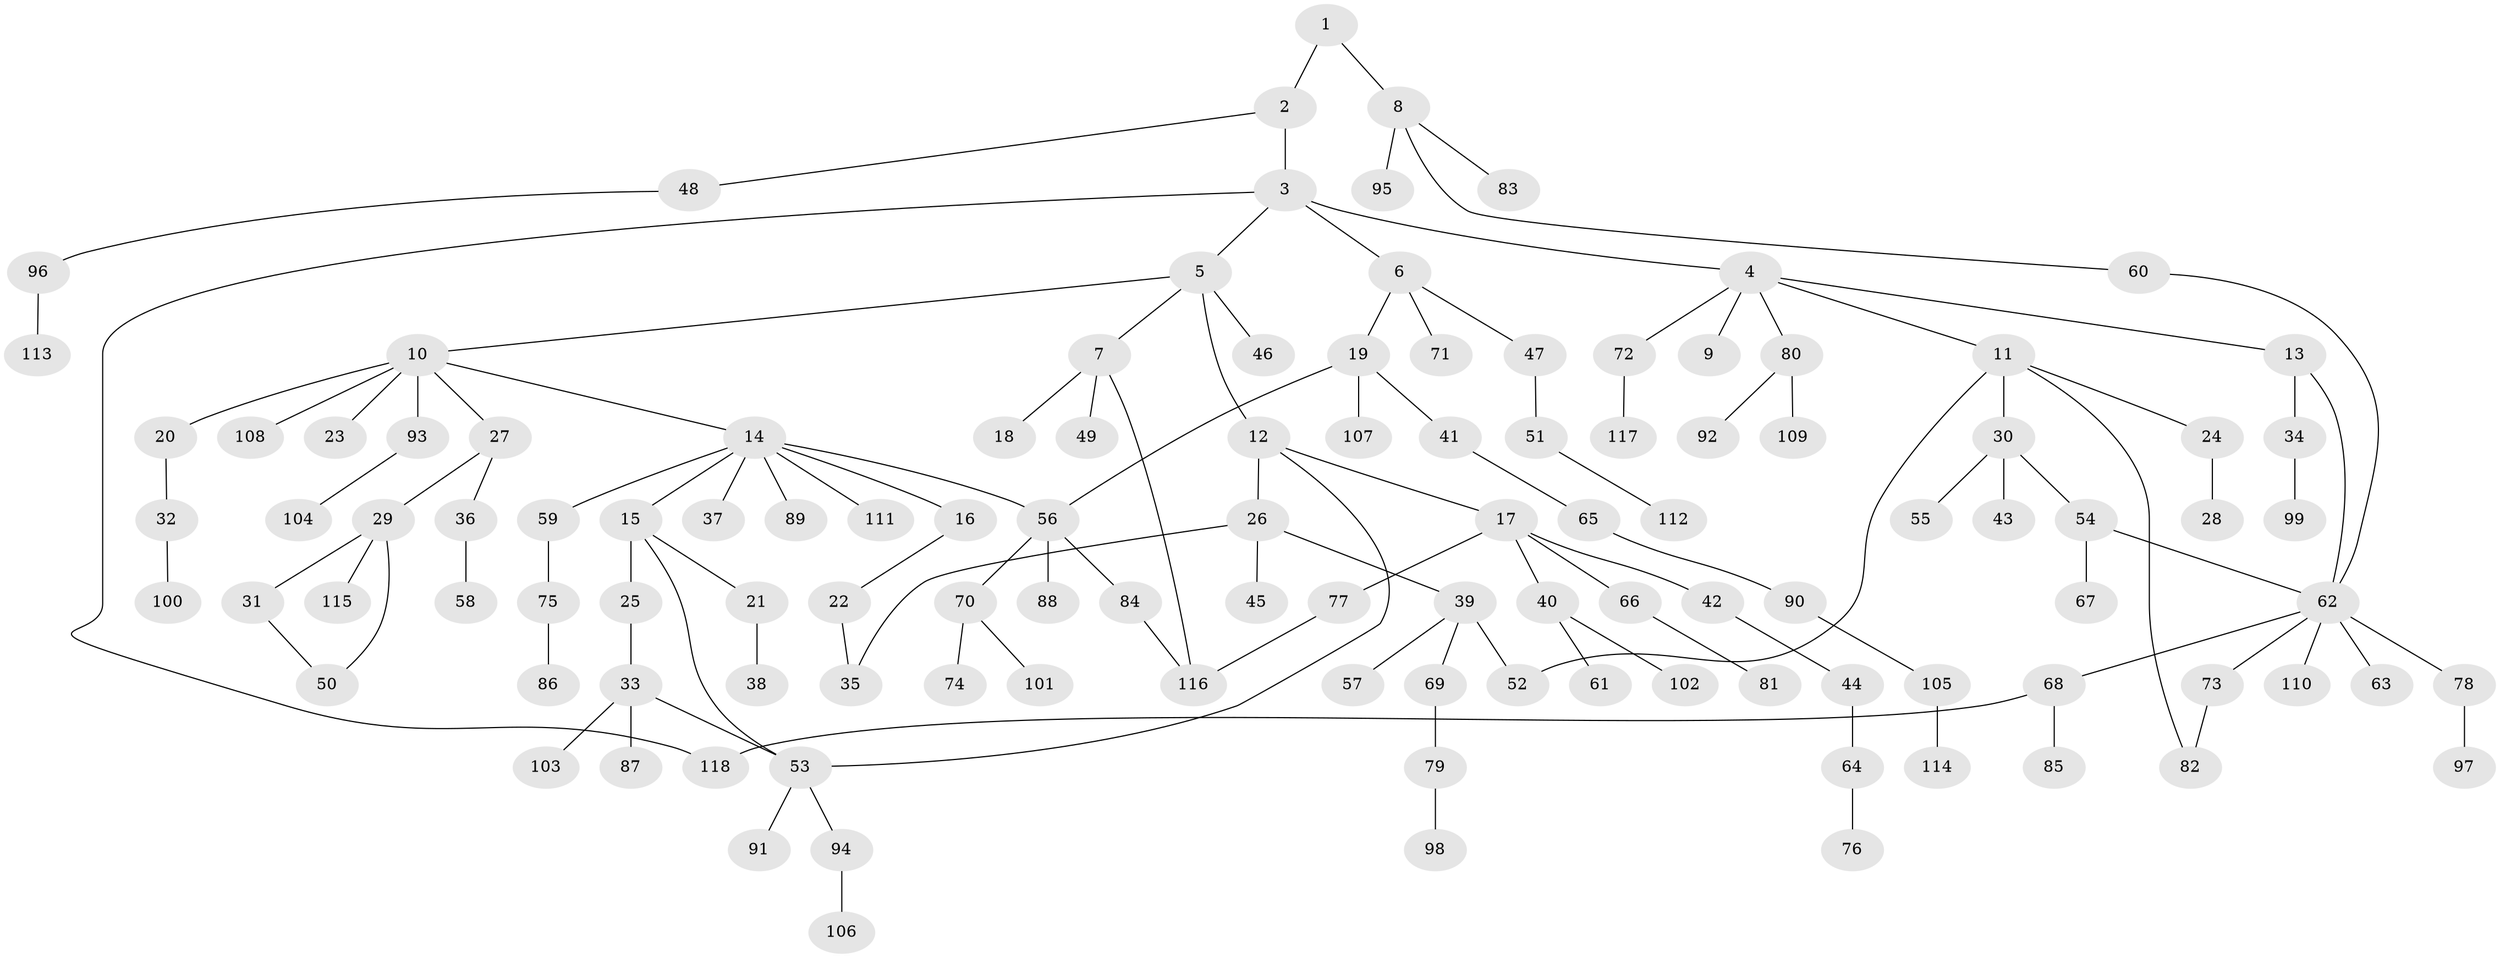 // coarse degree distribution, {2: 0.21794871794871795, 3: 0.07692307692307693, 9: 0.02564102564102564, 4: 0.0641025641025641, 1: 0.5256410256410257, 7: 0.038461538461538464, 6: 0.01282051282051282, 8: 0.01282051282051282, 5: 0.02564102564102564}
// Generated by graph-tools (version 1.1) at 2025/41/03/06/25 10:41:27]
// undirected, 118 vertices, 129 edges
graph export_dot {
graph [start="1"]
  node [color=gray90,style=filled];
  1;
  2;
  3;
  4;
  5;
  6;
  7;
  8;
  9;
  10;
  11;
  12;
  13;
  14;
  15;
  16;
  17;
  18;
  19;
  20;
  21;
  22;
  23;
  24;
  25;
  26;
  27;
  28;
  29;
  30;
  31;
  32;
  33;
  34;
  35;
  36;
  37;
  38;
  39;
  40;
  41;
  42;
  43;
  44;
  45;
  46;
  47;
  48;
  49;
  50;
  51;
  52;
  53;
  54;
  55;
  56;
  57;
  58;
  59;
  60;
  61;
  62;
  63;
  64;
  65;
  66;
  67;
  68;
  69;
  70;
  71;
  72;
  73;
  74;
  75;
  76;
  77;
  78;
  79;
  80;
  81;
  82;
  83;
  84;
  85;
  86;
  87;
  88;
  89;
  90;
  91;
  92;
  93;
  94;
  95;
  96;
  97;
  98;
  99;
  100;
  101;
  102;
  103;
  104;
  105;
  106;
  107;
  108;
  109;
  110;
  111;
  112;
  113;
  114;
  115;
  116;
  117;
  118;
  1 -- 2;
  1 -- 8;
  2 -- 3;
  2 -- 48;
  3 -- 4;
  3 -- 5;
  3 -- 6;
  3 -- 118;
  4 -- 9;
  4 -- 11;
  4 -- 13;
  4 -- 72;
  4 -- 80;
  5 -- 7;
  5 -- 10;
  5 -- 12;
  5 -- 46;
  6 -- 19;
  6 -- 47;
  6 -- 71;
  7 -- 18;
  7 -- 49;
  7 -- 116;
  8 -- 60;
  8 -- 83;
  8 -- 95;
  10 -- 14;
  10 -- 20;
  10 -- 23;
  10 -- 27;
  10 -- 93;
  10 -- 108;
  11 -- 24;
  11 -- 30;
  11 -- 52;
  11 -- 82;
  12 -- 17;
  12 -- 26;
  12 -- 53;
  13 -- 34;
  13 -- 62;
  14 -- 15;
  14 -- 16;
  14 -- 37;
  14 -- 56;
  14 -- 59;
  14 -- 89;
  14 -- 111;
  15 -- 21;
  15 -- 25;
  15 -- 53;
  16 -- 22;
  17 -- 40;
  17 -- 42;
  17 -- 66;
  17 -- 77;
  19 -- 41;
  19 -- 107;
  19 -- 56;
  20 -- 32;
  21 -- 38;
  22 -- 35;
  24 -- 28;
  25 -- 33;
  26 -- 39;
  26 -- 45;
  26 -- 35;
  27 -- 29;
  27 -- 36;
  29 -- 31;
  29 -- 50;
  29 -- 115;
  30 -- 43;
  30 -- 54;
  30 -- 55;
  31 -- 50;
  32 -- 100;
  33 -- 87;
  33 -- 103;
  33 -- 53;
  34 -- 99;
  36 -- 58;
  39 -- 52;
  39 -- 57;
  39 -- 69;
  40 -- 61;
  40 -- 102;
  41 -- 65;
  42 -- 44;
  44 -- 64;
  47 -- 51;
  48 -- 96;
  51 -- 112;
  53 -- 91;
  53 -- 94;
  54 -- 62;
  54 -- 67;
  56 -- 70;
  56 -- 84;
  56 -- 88;
  59 -- 75;
  60 -- 62;
  62 -- 63;
  62 -- 68;
  62 -- 73;
  62 -- 78;
  62 -- 110;
  64 -- 76;
  65 -- 90;
  66 -- 81;
  68 -- 85;
  68 -- 118;
  69 -- 79;
  70 -- 74;
  70 -- 101;
  72 -- 117;
  73 -- 82;
  75 -- 86;
  77 -- 116;
  78 -- 97;
  79 -- 98;
  80 -- 92;
  80 -- 109;
  84 -- 116;
  90 -- 105;
  93 -- 104;
  94 -- 106;
  96 -- 113;
  105 -- 114;
}
